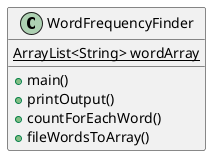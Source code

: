@startuml
'https://plantuml.com/sequence-diagram
class WordFrequencyFinder
{
{static} ArrayList<String> wordArray
+ main()
+ printOutput()
+ countForEachWord()
+ fileWordsToArray()
}

@enduml